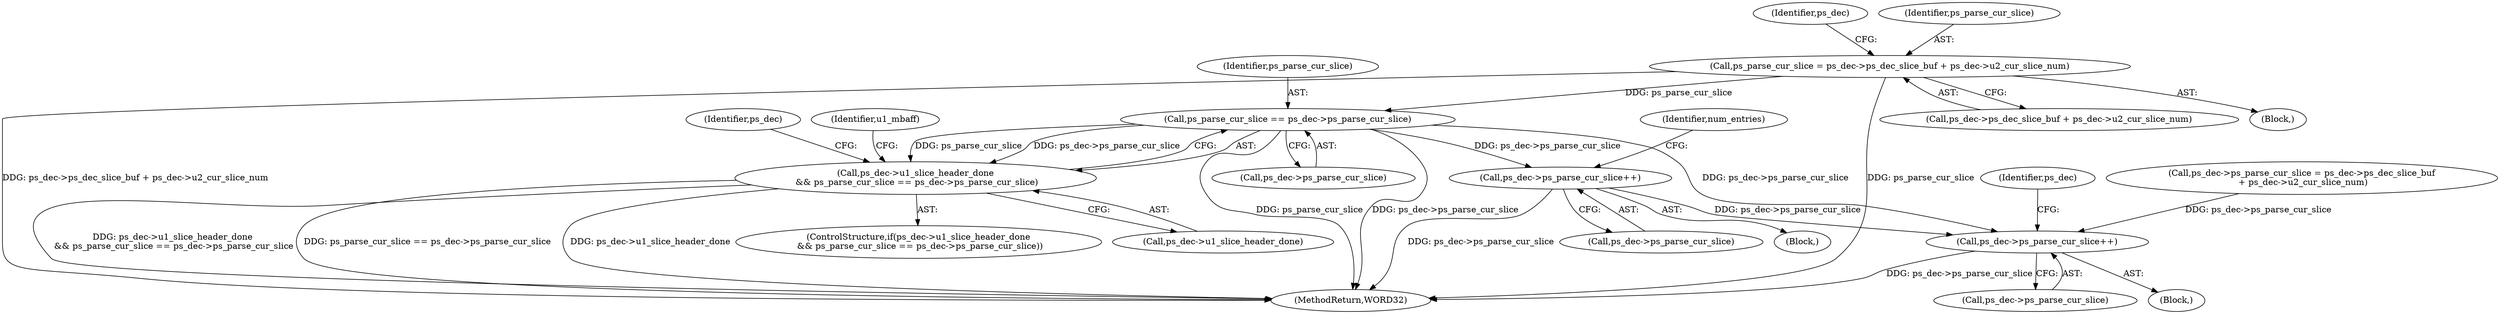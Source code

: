 digraph "0_Android_9a00f562a612d56e7b2b989d168647db900ba6cf@integer" {
"1000546" [label="(Call,ps_parse_cur_slice = ps_dec->ps_dec_slice_buf + ps_dec->u2_cur_slice_num)"];
"1000560" [label="(Call,ps_parse_cur_slice == ps_dec->ps_parse_cur_slice)"];
"1000556" [label="(Call,ps_dec->u1_slice_header_done\n && ps_parse_cur_slice == ps_dec->ps_parse_cur_slice)"];
"1000821" [label="(Call,ps_dec->ps_parse_cur_slice++)"];
"1001408" [label="(Call,ps_dec->ps_parse_cur_slice++)"];
"1000843" [label="(Identifier,num_entries)"];
"1000822" [label="(Call,ps_dec->ps_parse_cur_slice)"];
"1000548" [label="(Call,ps_dec->ps_dec_slice_buf + ps_dec->u2_cur_slice_num)"];
"1000558" [label="(Identifier,ps_dec)"];
"1000556" [label="(Call,ps_dec->u1_slice_header_done\n && ps_parse_cur_slice == ps_dec->ps_parse_cur_slice)"];
"1001408" [label="(Call,ps_dec->ps_parse_cur_slice++)"];
"1000561" [label="(Identifier,ps_parse_cur_slice)"];
"1000562" [label="(Call,ps_dec->ps_parse_cur_slice)"];
"1001407" [label="(Block,)"];
"1000829" [label="(Identifier,ps_dec)"];
"1000544" [label="(Block,)"];
"1000560" [label="(Call,ps_parse_cur_slice == ps_dec->ps_parse_cur_slice)"];
"1000546" [label="(Call,ps_parse_cur_slice = ps_dec->ps_dec_slice_buf + ps_dec->u2_cur_slice_num)"];
"1000557" [label="(Call,ps_dec->u1_slice_header_done)"];
"1000568" [label="(Identifier,u1_mbaff)"];
"1000555" [label="(ControlStructure,if(ps_dec->u1_slice_header_done\n && ps_parse_cur_slice == ps_dec->ps_parse_cur_slice))"];
"1000802" [label="(Block,)"];
"1000827" [label="(Call,ps_dec->ps_parse_cur_slice = ps_dec->ps_dec_slice_buf\n + ps_dec->u2_cur_slice_num)"];
"1000821" [label="(Call,ps_dec->ps_parse_cur_slice++)"];
"1000547" [label="(Identifier,ps_parse_cur_slice)"];
"1001450" [label="(MethodReturn,WORD32)"];
"1001414" [label="(Identifier,ps_dec)"];
"1001409" [label="(Call,ps_dec->ps_parse_cur_slice)"];
"1000546" -> "1000544"  [label="AST: "];
"1000546" -> "1000548"  [label="CFG: "];
"1000547" -> "1000546"  [label="AST: "];
"1000548" -> "1000546"  [label="AST: "];
"1000558" -> "1000546"  [label="CFG: "];
"1000546" -> "1001450"  [label="DDG: ps_dec->ps_dec_slice_buf + ps_dec->u2_cur_slice_num"];
"1000546" -> "1001450"  [label="DDG: ps_parse_cur_slice"];
"1000546" -> "1000560"  [label="DDG: ps_parse_cur_slice"];
"1000560" -> "1000556"  [label="AST: "];
"1000560" -> "1000562"  [label="CFG: "];
"1000561" -> "1000560"  [label="AST: "];
"1000562" -> "1000560"  [label="AST: "];
"1000556" -> "1000560"  [label="CFG: "];
"1000560" -> "1001450"  [label="DDG: ps_dec->ps_parse_cur_slice"];
"1000560" -> "1001450"  [label="DDG: ps_parse_cur_slice"];
"1000560" -> "1000556"  [label="DDG: ps_parse_cur_slice"];
"1000560" -> "1000556"  [label="DDG: ps_dec->ps_parse_cur_slice"];
"1000560" -> "1000821"  [label="DDG: ps_dec->ps_parse_cur_slice"];
"1000560" -> "1001408"  [label="DDG: ps_dec->ps_parse_cur_slice"];
"1000556" -> "1000555"  [label="AST: "];
"1000556" -> "1000557"  [label="CFG: "];
"1000557" -> "1000556"  [label="AST: "];
"1000568" -> "1000556"  [label="CFG: "];
"1000829" -> "1000556"  [label="CFG: "];
"1000556" -> "1001450"  [label="DDG: ps_parse_cur_slice == ps_dec->ps_parse_cur_slice"];
"1000556" -> "1001450"  [label="DDG: ps_dec->u1_slice_header_done"];
"1000556" -> "1001450"  [label="DDG: ps_dec->u1_slice_header_done\n && ps_parse_cur_slice == ps_dec->ps_parse_cur_slice"];
"1000821" -> "1000802"  [label="AST: "];
"1000821" -> "1000822"  [label="CFG: "];
"1000822" -> "1000821"  [label="AST: "];
"1000843" -> "1000821"  [label="CFG: "];
"1000821" -> "1001450"  [label="DDG: ps_dec->ps_parse_cur_slice"];
"1000821" -> "1001408"  [label="DDG: ps_dec->ps_parse_cur_slice"];
"1001408" -> "1001407"  [label="AST: "];
"1001408" -> "1001409"  [label="CFG: "];
"1001409" -> "1001408"  [label="AST: "];
"1001414" -> "1001408"  [label="CFG: "];
"1001408" -> "1001450"  [label="DDG: ps_dec->ps_parse_cur_slice"];
"1000827" -> "1001408"  [label="DDG: ps_dec->ps_parse_cur_slice"];
}
